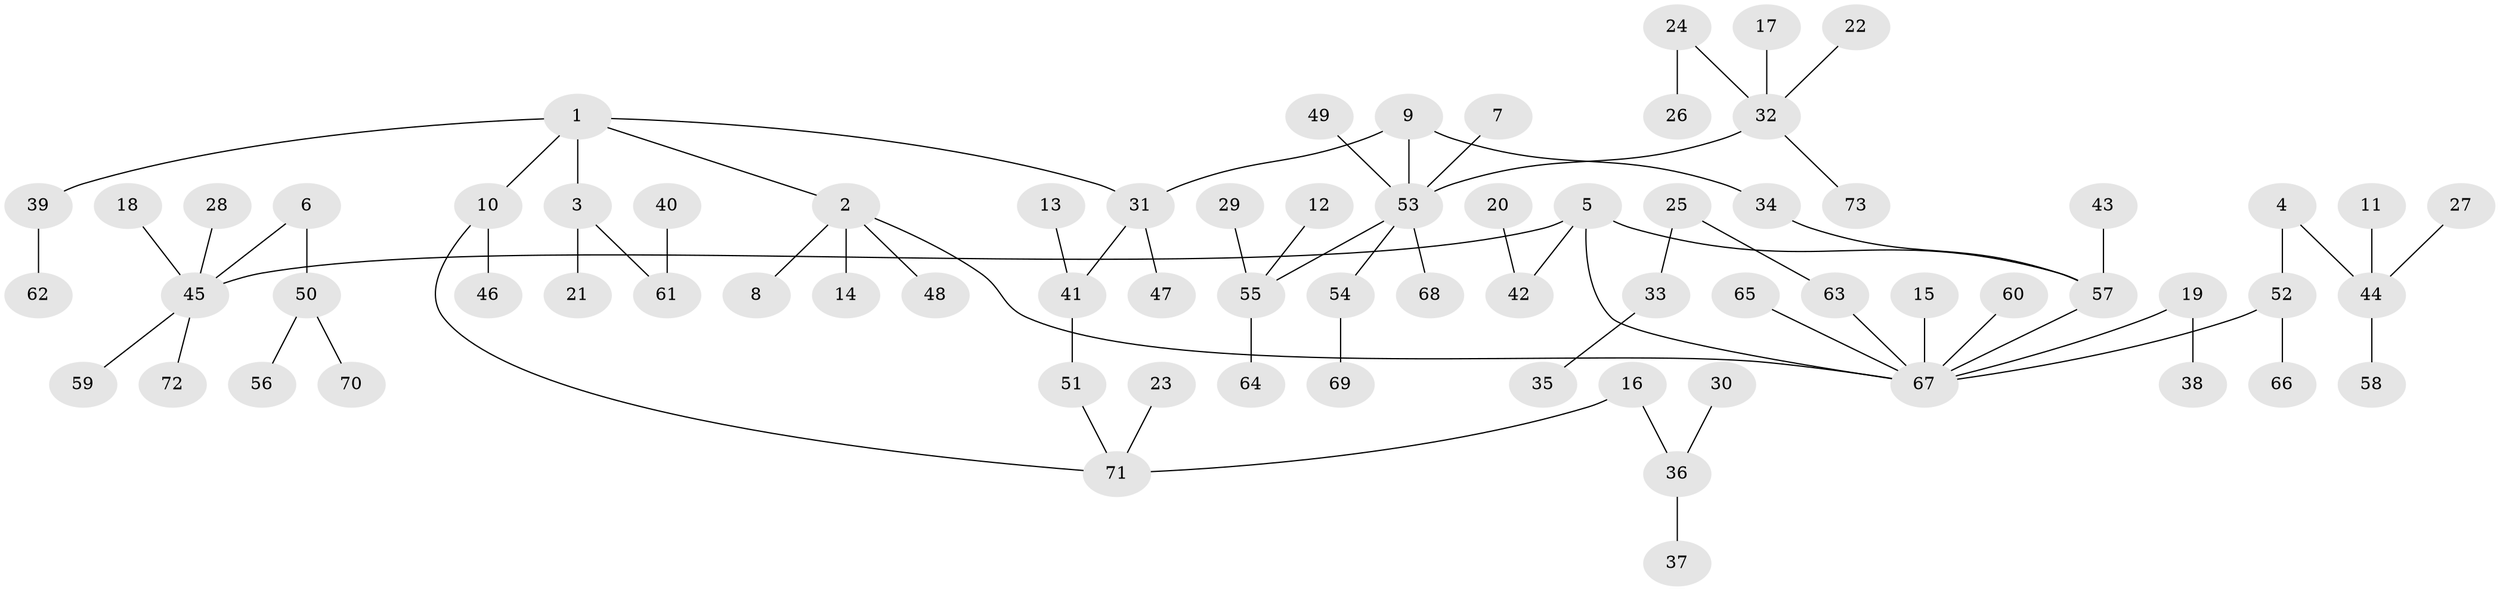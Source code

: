 // original degree distribution, {6: 0.006896551724137931, 3: 0.12413793103448276, 4: 0.06896551724137931, 8: 0.013793103448275862, 5: 0.041379310344827586, 2: 0.23448275862068965, 1: 0.503448275862069, 7: 0.006896551724137931}
// Generated by graph-tools (version 1.1) at 2025/49/03/09/25 03:49:21]
// undirected, 73 vertices, 75 edges
graph export_dot {
graph [start="1"]
  node [color=gray90,style=filled];
  1;
  2;
  3;
  4;
  5;
  6;
  7;
  8;
  9;
  10;
  11;
  12;
  13;
  14;
  15;
  16;
  17;
  18;
  19;
  20;
  21;
  22;
  23;
  24;
  25;
  26;
  27;
  28;
  29;
  30;
  31;
  32;
  33;
  34;
  35;
  36;
  37;
  38;
  39;
  40;
  41;
  42;
  43;
  44;
  45;
  46;
  47;
  48;
  49;
  50;
  51;
  52;
  53;
  54;
  55;
  56;
  57;
  58;
  59;
  60;
  61;
  62;
  63;
  64;
  65;
  66;
  67;
  68;
  69;
  70;
  71;
  72;
  73;
  1 -- 2 [weight=1.0];
  1 -- 3 [weight=1.0];
  1 -- 10 [weight=1.0];
  1 -- 31 [weight=1.0];
  1 -- 39 [weight=1.0];
  2 -- 8 [weight=1.0];
  2 -- 14 [weight=1.0];
  2 -- 48 [weight=1.0];
  2 -- 67 [weight=1.0];
  3 -- 21 [weight=1.0];
  3 -- 61 [weight=1.0];
  4 -- 44 [weight=1.0];
  4 -- 52 [weight=1.0];
  5 -- 42 [weight=1.0];
  5 -- 45 [weight=1.0];
  5 -- 57 [weight=1.0];
  5 -- 67 [weight=1.0];
  6 -- 45 [weight=1.0];
  6 -- 50 [weight=1.0];
  7 -- 53 [weight=1.0];
  9 -- 31 [weight=1.0];
  9 -- 34 [weight=1.0];
  9 -- 53 [weight=1.0];
  10 -- 46 [weight=1.0];
  10 -- 71 [weight=1.0];
  11 -- 44 [weight=1.0];
  12 -- 55 [weight=1.0];
  13 -- 41 [weight=1.0];
  15 -- 67 [weight=1.0];
  16 -- 36 [weight=1.0];
  16 -- 71 [weight=1.0];
  17 -- 32 [weight=1.0];
  18 -- 45 [weight=1.0];
  19 -- 38 [weight=1.0];
  19 -- 67 [weight=1.0];
  20 -- 42 [weight=1.0];
  22 -- 32 [weight=1.0];
  23 -- 71 [weight=1.0];
  24 -- 26 [weight=1.0];
  24 -- 32 [weight=1.0];
  25 -- 33 [weight=1.0];
  25 -- 63 [weight=1.0];
  27 -- 44 [weight=1.0];
  28 -- 45 [weight=1.0];
  29 -- 55 [weight=1.0];
  30 -- 36 [weight=1.0];
  31 -- 41 [weight=1.0];
  31 -- 47 [weight=1.0];
  32 -- 53 [weight=1.0];
  32 -- 73 [weight=1.0];
  33 -- 35 [weight=1.0];
  34 -- 57 [weight=1.0];
  36 -- 37 [weight=1.0];
  39 -- 62 [weight=1.0];
  40 -- 61 [weight=1.0];
  41 -- 51 [weight=1.0];
  43 -- 57 [weight=1.0];
  44 -- 58 [weight=1.0];
  45 -- 59 [weight=1.0];
  45 -- 72 [weight=1.0];
  49 -- 53 [weight=1.0];
  50 -- 56 [weight=1.0];
  50 -- 70 [weight=1.0];
  51 -- 71 [weight=1.0];
  52 -- 66 [weight=1.0];
  52 -- 67 [weight=1.0];
  53 -- 54 [weight=1.0];
  53 -- 55 [weight=1.0];
  53 -- 68 [weight=1.0];
  54 -- 69 [weight=1.0];
  55 -- 64 [weight=1.0];
  57 -- 67 [weight=1.0];
  60 -- 67 [weight=1.0];
  63 -- 67 [weight=1.0];
  65 -- 67 [weight=1.0];
}
